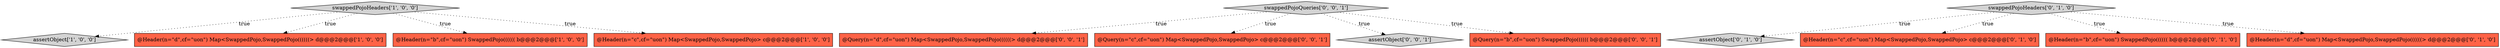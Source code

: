digraph {
1 [style = filled, label = "swappedPojoHeaders['1', '0', '0']", fillcolor = lightgray, shape = diamond image = "AAA0AAABBB1BBB"];
12 [style = filled, label = "@Query(n=\"d\",cf=\"uon\") Map<SwappedPojo,SwappedPojo((((((> d@@@2@@@['0', '0', '1']", fillcolor = tomato, shape = box image = "AAA0AAABBB3BBB"];
3 [style = filled, label = "assertObject['1', '0', '0']", fillcolor = lightgray, shape = diamond image = "AAA0AAABBB1BBB"];
5 [style = filled, label = "assertObject['0', '1', '0']", fillcolor = lightgray, shape = diamond image = "AAA0AAABBB2BBB"];
14 [style = filled, label = "@Query(n=\"c\",cf=\"uon\") Map<SwappedPojo,SwappedPojo> c@@@2@@@['0', '0', '1']", fillcolor = tomato, shape = box image = "AAA0AAABBB3BBB"];
0 [style = filled, label = "@Header(n=\"d\",cf=\"uon\") Map<SwappedPojo,SwappedPojo((((((> d@@@2@@@['1', '0', '0']", fillcolor = tomato, shape = box image = "AAA0AAABBB1BBB"];
6 [style = filled, label = "@Header(n=\"c\",cf=\"uon\") Map<SwappedPojo,SwappedPojo> c@@@2@@@['0', '1', '0']", fillcolor = tomato, shape = box image = "AAA0AAABBB2BBB"];
9 [style = filled, label = "@Header(n=\"b\",cf=\"uon\") SwappedPojo(((((( b@@@2@@@['0', '1', '0']", fillcolor = tomato, shape = box image = "AAA0AAABBB2BBB"];
8 [style = filled, label = "swappedPojoHeaders['0', '1', '0']", fillcolor = lightgray, shape = diamond image = "AAA0AAABBB2BBB"];
4 [style = filled, label = "@Header(n=\"b\",cf=\"uon\") SwappedPojo(((((( b@@@2@@@['1', '0', '0']", fillcolor = tomato, shape = box image = "AAA0AAABBB1BBB"];
7 [style = filled, label = "@Header(n=\"d\",cf=\"uon\") Map<SwappedPojo,SwappedPojo((((((> d@@@2@@@['0', '1', '0']", fillcolor = tomato, shape = box image = "AAA0AAABBB2BBB"];
11 [style = filled, label = "assertObject['0', '0', '1']", fillcolor = lightgray, shape = diamond image = "AAA0AAABBB3BBB"];
2 [style = filled, label = "@Header(n=\"c\",cf=\"uon\") Map<SwappedPojo,SwappedPojo> c@@@2@@@['1', '0', '0']", fillcolor = tomato, shape = box image = "AAA0AAABBB1BBB"];
13 [style = filled, label = "@Query(n=\"b\",cf=\"uon\") SwappedPojo(((((( b@@@2@@@['0', '0', '1']", fillcolor = tomato, shape = box image = "AAA0AAABBB3BBB"];
10 [style = filled, label = "swappedPojoQueries['0', '0', '1']", fillcolor = lightgray, shape = diamond image = "AAA0AAABBB3BBB"];
8->7 [style = dotted, label="true"];
10->12 [style = dotted, label="true"];
1->0 [style = dotted, label="true"];
1->4 [style = dotted, label="true"];
8->9 [style = dotted, label="true"];
8->6 [style = dotted, label="true"];
1->2 [style = dotted, label="true"];
10->13 [style = dotted, label="true"];
8->5 [style = dotted, label="true"];
10->11 [style = dotted, label="true"];
10->14 [style = dotted, label="true"];
1->3 [style = dotted, label="true"];
}

